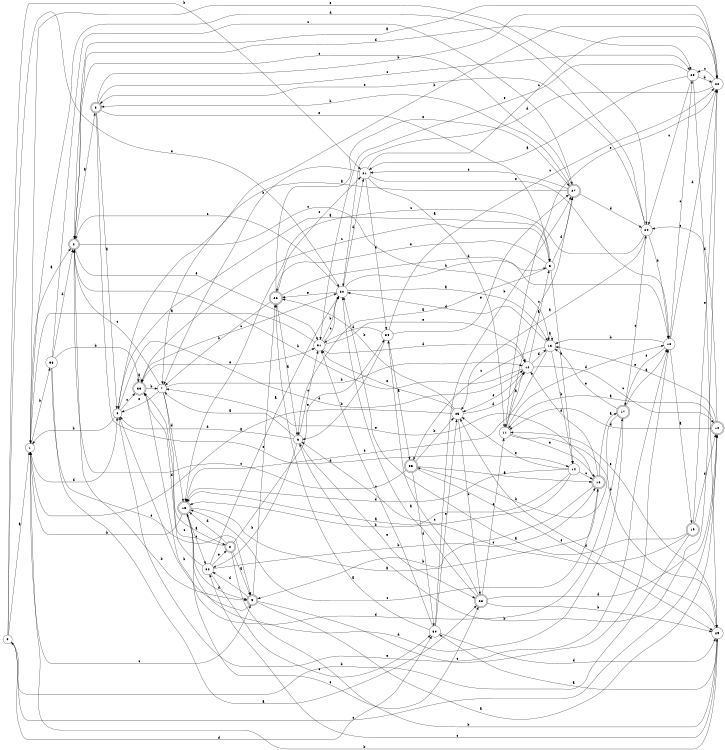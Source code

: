 digraph n30_9 {
__start0 [label="" shape="none"];

rankdir=LR;
size="8,5";

s0 [style="filled", color="black", fillcolor="white" shape="circle", label="0"];
s1 [style="filled", color="black", fillcolor="white" shape="circle", label="1"];
s2 [style="rounded,filled", color="black", fillcolor="white" shape="doublecircle", label="2"];
s3 [style="rounded,filled", color="black", fillcolor="white" shape="doublecircle", label="3"];
s4 [style="filled", color="black", fillcolor="white" shape="circle", label="4"];
s5 [style="filled", color="black", fillcolor="white" shape="circle", label="5"];
s6 [style="filled", color="black", fillcolor="white" shape="circle", label="6"];
s7 [style="filled", color="black", fillcolor="white" shape="circle", label="7"];
s8 [style="rounded,filled", color="black", fillcolor="white" shape="doublecircle", label="8"];
s9 [style="rounded,filled", color="black", fillcolor="white" shape="doublecircle", label="9"];
s10 [style="rounded,filled", color="black", fillcolor="white" shape="doublecircle", label="10"];
s11 [style="filled", color="black", fillcolor="white" shape="circle", label="11"];
s12 [style="filled", color="black", fillcolor="white" shape="circle", label="12"];
s13 [style="filled", color="black", fillcolor="white" shape="circle", label="13"];
s14 [style="filled", color="black", fillcolor="white" shape="circle", label="14"];
s15 [style="rounded,filled", color="black", fillcolor="white" shape="doublecircle", label="15"];
s16 [style="rounded,filled", color="black", fillcolor="white" shape="doublecircle", label="16"];
s17 [style="rounded,filled", color="black", fillcolor="white" shape="doublecircle", label="17"];
s18 [style="filled", color="black", fillcolor="white" shape="circle", label="18"];
s19 [style="rounded,filled", color="black", fillcolor="white" shape="doublecircle", label="19"];
s20 [style="filled", color="black", fillcolor="white" shape="circle", label="20"];
s21 [style="filled", color="black", fillcolor="white" shape="circle", label="21"];
s22 [style="filled", color="black", fillcolor="white" shape="circle", label="22"];
s23 [style="filled", color="black", fillcolor="white" shape="circle", label="23"];
s24 [style="filled", color="black", fillcolor="white" shape="circle", label="24"];
s25 [style="filled", color="black", fillcolor="white" shape="circle", label="25"];
s26 [style="rounded,filled", color="black", fillcolor="white" shape="doublecircle", label="26"];
s27 [style="rounded,filled", color="black", fillcolor="white" shape="doublecircle", label="27"];
s28 [style="rounded,filled", color="black", fillcolor="white" shape="doublecircle", label="28"];
s29 [style="filled", color="black", fillcolor="white" shape="circle", label="29"];
s30 [style="filled", color="black", fillcolor="white" shape="circle", label="30"];
s31 [style="filled", color="black", fillcolor="white" shape="circle", label="31"];
s32 [style="filled", color="black", fillcolor="white" shape="circle", label="32"];
s33 [style="rounded,filled", color="black", fillcolor="white" shape="doublecircle", label="33"];
s34 [style="filled", color="black", fillcolor="white" shape="circle", label="34"];
s35 [style="rounded,filled", color="black", fillcolor="white" shape="doublecircle", label="35"];
s36 [style="filled", color="black", fillcolor="white" shape="circle", label="36"];
s0 -> s1 [label="a"];
s0 -> s21 [label="b"];
s0 -> s10 [label="c"];
s0 -> s30 [label="d"];
s0 -> s20 [label="e"];
s1 -> s2 [label="a"];
s1 -> s36 [label="b"];
s1 -> s9 [label="c"];
s1 -> s4 [label="d"];
s1 -> s24 [label="e"];
s2 -> s3 [label="a"];
s2 -> s9 [label="b"];
s2 -> s13 [label="c"];
s2 -> s23 [label="d"];
s2 -> s31 [label="e"];
s3 -> s4 [label="a"];
s3 -> s22 [label="b"];
s3 -> s23 [label="c"];
s3 -> s14 [label="d"];
s3 -> s5 [label="e"];
s4 -> s5 [label="a"];
s4 -> s1 [label="b"];
s4 -> s33 [label="c"];
s4 -> s12 [label="d"];
s4 -> s18 [label="e"];
s5 -> s6 [label="a"];
s5 -> s14 [label="b"];
s5 -> s33 [label="c"];
s5 -> s27 [label="d"];
s5 -> s26 [label="e"];
s6 -> s7 [label="a"];
s6 -> s32 [label="b"];
s6 -> s31 [label="c"];
s6 -> s4 [label="d"];
s6 -> s28 [label="e"];
s7 -> s8 [label="a"];
s7 -> s12 [label="b"];
s7 -> s2 [label="c"];
s7 -> s15 [label="d"];
s7 -> s4 [label="e"];
s8 -> s9 [label="a"];
s8 -> s29 [label="b"];
s8 -> s33 [label="c"];
s8 -> s15 [label="d"];
s8 -> s34 [label="e"];
s9 -> s10 [label="a"];
s9 -> s4 [label="b"];
s9 -> s18 [label="c"];
s9 -> s32 [label="d"];
s9 -> s26 [label="e"];
s10 -> s11 [label="a"];
s10 -> s6 [label="b"];
s10 -> s24 [label="c"];
s10 -> s11 [label="d"];
s10 -> s13 [label="e"];
s11 -> s12 [label="a"];
s11 -> s29 [label="b"];
s11 -> s27 [label="c"];
s11 -> s18 [label="d"];
s11 -> s16 [label="e"];
s12 -> s5 [label="a"];
s12 -> s2 [label="b"];
s12 -> s10 [label="c"];
s12 -> s13 [label="d"];
s12 -> s25 [label="e"];
s13 -> s13 [label="a"];
s13 -> s14 [label="b"];
s13 -> s35 [label="c"];
s13 -> s20 [label="d"];
s13 -> s15 [label="e"];
s14 -> s15 [label="a"];
s14 -> s15 [label="b"];
s14 -> s16 [label="c"];
s14 -> s15 [label="d"];
s14 -> s25 [label="e"];
s15 -> s16 [label="a"];
s15 -> s1 [label="b"];
s15 -> s32 [label="c"];
s15 -> s9 [label="d"];
s15 -> s28 [label="e"];
s16 -> s17 [label="a"];
s16 -> s9 [label="b"];
s16 -> s15 [label="c"];
s16 -> s12 [label="d"];
s16 -> s7 [label="e"];
s17 -> s18 [label="a"];
s17 -> s35 [label="b"];
s17 -> s24 [label="c"];
s17 -> s15 [label="d"];
s17 -> s13 [label="e"];
s18 -> s19 [label="a"];
s18 -> s13 [label="b"];
s18 -> s23 [label="c"];
s18 -> s22 [label="d"];
s18 -> s17 [label="e"];
s19 -> s20 [label="a"];
s19 -> s0 [label="b"];
s19 -> s6 [label="c"];
s19 -> s10 [label="d"];
s19 -> s22 [label="e"];
s20 -> s13 [label="a"];
s20 -> s5 [label="b"];
s20 -> s2 [label="c"];
s20 -> s21 [label="d"];
s20 -> s26 [label="e"];
s21 -> s11 [label="a"];
s21 -> s7 [label="b"];
s21 -> s22 [label="c"];
s21 -> s34 [label="d"];
s21 -> s18 [label="e"];
s22 -> s2 [label="a"];
s22 -> s7 [label="b"];
s22 -> s23 [label="c"];
s22 -> s20 [label="d"];
s22 -> s11 [label="e"];
s23 -> s21 [label="a"];
s23 -> s22 [label="b"];
s23 -> s24 [label="c"];
s23 -> s29 [label="d"];
s23 -> s31 [label="e"];
s24 -> s25 [label="a"];
s24 -> s18 [label="b"];
s24 -> s15 [label="c"];
s24 -> s1 [label="d"];
s24 -> s3 [label="e"];
s25 -> s1 [label="a"];
s25 -> s26 [label="b"];
s25 -> s28 [label="c"];
s25 -> s12 [label="d"];
s25 -> s31 [label="e"];
s26 -> s6 [label="a"];
s26 -> s7 [label="b"];
s26 -> s21 [label="c"];
s26 -> s18 [label="d"];
s26 -> s27 [label="e"];
s27 -> s4 [label="a"];
s27 -> s3 [label="b"];
s27 -> s2 [label="c"];
s27 -> s24 [label="d"];
s27 -> s21 [label="e"];
s28 -> s20 [label="a"];
s28 -> s29 [label="b"];
s28 -> s34 [label="c"];
s28 -> s22 [label="d"];
s28 -> s11 [label="e"];
s29 -> s30 [label="a"];
s29 -> s1 [label="b"];
s29 -> s32 [label="c"];
s29 -> s25 [label="d"];
s29 -> s11 [label="e"];
s30 -> s26 [label="a"];
s30 -> s27 [label="b"];
s30 -> s31 [label="c"];
s30 -> s29 [label="d"];
s30 -> s25 [label="e"];
s31 -> s1 [label="a"];
s31 -> s20 [label="b"];
s31 -> s20 [label="c"];
s31 -> s12 [label="d"];
s31 -> s12 [label="e"];
s32 -> s20 [label="a"];
s32 -> s16 [label="b"];
s32 -> s30 [label="c"];
s32 -> s33 [label="d"];
s32 -> s8 [label="e"];
s33 -> s33 [label="a"];
s33 -> s7 [label="b"];
s33 -> s20 [label="c"];
s33 -> s17 [label="d"];
s33 -> s31 [label="e"];
s34 -> s35 [label="a"];
s34 -> s6 [label="b"];
s34 -> s22 [label="c"];
s34 -> s31 [label="d"];
s34 -> s27 [label="e"];
s35 -> s16 [label="a"];
s35 -> s25 [label="b"];
s35 -> s2 [label="c"];
s35 -> s30 [label="d"];
s35 -> s29 [label="e"];
s36 -> s28 [label="a"];
s36 -> s33 [label="b"];
s36 -> s27 [label="c"];
s36 -> s2 [label="d"];
s36 -> s9 [label="e"];

}
